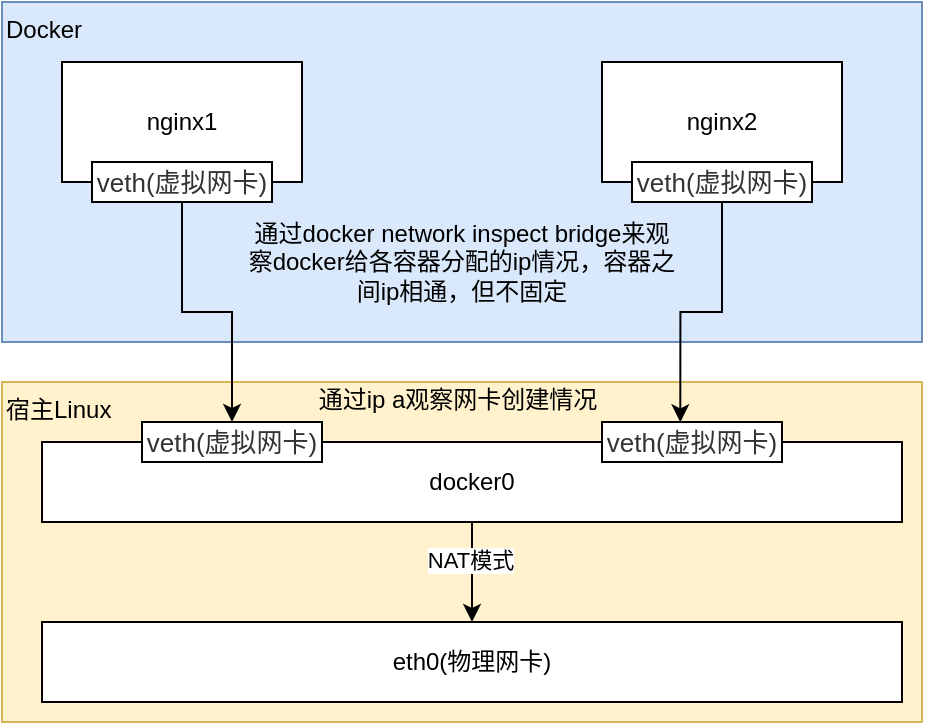 <mxfile version="17.4.2" type="device" pages="2"><diagram id="6vyELAbR3UHc6x94s2yi" name="网络模式"><mxGraphModel dx="1038" dy="649" grid="1" gridSize="10" guides="1" tooltips="1" connect="1" arrows="1" fold="1" page="1" pageScale="1" pageWidth="827" pageHeight="1169" math="0" shadow="0"><root><mxCell id="0"/><mxCell id="1" parent="0"/><mxCell id="XzGYa-LdEhnQLoKtVETb-1" value="Docker" style="rounded=0;whiteSpace=wrap;html=1;verticalAlign=top;align=left;fillColor=#dae8fc;strokeColor=#6c8ebf;" parent="1" vertex="1"><mxGeometry x="170" y="240" width="460" height="170" as="geometry"/></mxCell><mxCell id="XzGYa-LdEhnQLoKtVETb-2" value="宿主Linux" style="rounded=0;whiteSpace=wrap;html=1;verticalAlign=top;align=left;fillColor=#fff2cc;strokeColor=#d6b656;" parent="1" vertex="1"><mxGeometry x="170" y="430" width="460" height="170" as="geometry"/></mxCell><mxCell id="XzGYa-LdEhnQLoKtVETb-3" value="nginx1" style="rounded=0;whiteSpace=wrap;html=1;" parent="1" vertex="1"><mxGeometry x="200" y="270" width="120" height="60" as="geometry"/></mxCell><mxCell id="XzGYa-LdEhnQLoKtVETb-4" value="nginx2" style="rounded=0;whiteSpace=wrap;html=1;" parent="1" vertex="1"><mxGeometry x="470" y="270" width="120" height="60" as="geometry"/></mxCell><mxCell id="XzGYa-LdEhnQLoKtVETb-7" style="edgeStyle=orthogonalEdgeStyle;rounded=0;orthogonalLoop=1;jettySize=auto;html=1;exitX=0.5;exitY=1;exitDx=0;exitDy=0;entryX=0.5;entryY=0;entryDx=0;entryDy=0;" parent="1" source="XzGYa-LdEhnQLoKtVETb-5" target="XzGYa-LdEhnQLoKtVETb-6" edge="1"><mxGeometry relative="1" as="geometry"/></mxCell><mxCell id="XzGYa-LdEhnQLoKtVETb-8" value="NAT模式" style="edgeLabel;html=1;align=center;verticalAlign=middle;resizable=0;points=[];" parent="XzGYa-LdEhnQLoKtVETb-7" vertex="1" connectable="0"><mxGeometry x="-0.233" y="-1" relative="1" as="geometry"><mxPoint as="offset"/></mxGeometry></mxCell><mxCell id="XzGYa-LdEhnQLoKtVETb-5" value="docker0" style="rounded=0;whiteSpace=wrap;html=1;" parent="1" vertex="1"><mxGeometry x="190" y="460" width="430" height="40" as="geometry"/></mxCell><mxCell id="XzGYa-LdEhnQLoKtVETb-6" value="eth0(物理网卡)" style="rounded=0;whiteSpace=wrap;html=1;" parent="1" vertex="1"><mxGeometry x="190" y="550" width="430" height="40" as="geometry"/></mxCell><mxCell id="XzGYa-LdEhnQLoKtVETb-13" style="edgeStyle=orthogonalEdgeStyle;rounded=0;orthogonalLoop=1;jettySize=auto;html=1;exitX=0.5;exitY=1;exitDx=0;exitDy=0;entryX=0.5;entryY=0;entryDx=0;entryDy=0;" parent="1" source="XzGYa-LdEhnQLoKtVETb-9" target="XzGYa-LdEhnQLoKtVETb-10" edge="1"><mxGeometry relative="1" as="geometry"/></mxCell><mxCell id="XzGYa-LdEhnQLoKtVETb-9" value="&lt;div&gt;&lt;span style=&quot;font-size: 9.755pt ; color: rgb(51 , 51 , 51)&quot;&gt;veth(虚拟网卡)&lt;/span&gt;&lt;/div&gt;" style="rounded=0;whiteSpace=wrap;html=1;" parent="1" vertex="1"><mxGeometry x="215" y="320" width="90" height="20" as="geometry"/></mxCell><mxCell id="XzGYa-LdEhnQLoKtVETb-10" value="&lt;div&gt;&lt;span style=&quot;font-size: 9.755pt ; color: rgb(51 , 51 , 51)&quot;&gt;veth(虚拟网卡)&lt;/span&gt;&lt;/div&gt;" style="rounded=0;whiteSpace=wrap;html=1;" parent="1" vertex="1"><mxGeometry x="240" y="450" width="90" height="20" as="geometry"/></mxCell><mxCell id="XzGYa-LdEhnQLoKtVETb-11" value="&lt;div&gt;&lt;span style=&quot;font-size: 9.755pt ; color: rgb(51 , 51 , 51)&quot;&gt;veth(虚拟网卡)&lt;/span&gt;&lt;/div&gt;" style="rounded=0;whiteSpace=wrap;html=1;" parent="1" vertex="1"><mxGeometry x="470" y="450" width="90" height="20" as="geometry"/></mxCell><mxCell id="XzGYa-LdEhnQLoKtVETb-14" style="edgeStyle=orthogonalEdgeStyle;rounded=0;orthogonalLoop=1;jettySize=auto;html=1;exitX=0.5;exitY=1;exitDx=0;exitDy=0;entryX=0.435;entryY=0.007;entryDx=0;entryDy=0;entryPerimeter=0;" parent="1" source="XzGYa-LdEhnQLoKtVETb-12" target="XzGYa-LdEhnQLoKtVETb-11" edge="1"><mxGeometry relative="1" as="geometry"/></mxCell><mxCell id="XzGYa-LdEhnQLoKtVETb-12" value="&lt;div&gt;&lt;span style=&quot;font-size: 9.755pt ; color: rgb(51 , 51 , 51)&quot;&gt;veth(虚拟网卡)&lt;/span&gt;&lt;/div&gt;" style="rounded=0;whiteSpace=wrap;html=1;" parent="1" vertex="1"><mxGeometry x="485" y="320" width="90" height="20" as="geometry"/></mxCell><mxCell id="XzGYa-LdEhnQLoKtVETb-15" value="通过docker network inspect bridge来观察docker给各容器分配的ip情况，容器之间ip相通，但不固定" style="text;html=1;strokeColor=none;fillColor=none;align=center;verticalAlign=middle;whiteSpace=wrap;rounded=0;" parent="1" vertex="1"><mxGeometry x="290" y="350" width="220" height="40" as="geometry"/></mxCell><mxCell id="XzGYa-LdEhnQLoKtVETb-16" value="通过ip a观察网卡创建情况" style="text;html=1;strokeColor=none;fillColor=none;align=center;verticalAlign=middle;whiteSpace=wrap;rounded=0;" parent="1" vertex="1"><mxGeometry x="323" y="424" width="150" height="30" as="geometry"/></mxCell></root></mxGraphModel></diagram><diagram id="ltfWldoX2he3UoIereAe" name="挂载"><mxGraphModel dx="1038" dy="649" grid="1" gridSize="10" guides="1" tooltips="1" connect="1" arrows="1" fold="1" page="1" pageScale="1" pageWidth="827" pageHeight="1169" math="0" shadow="0"><root><mxCell id="0"/><mxCell id="1" parent="0"/><mxCell id="Ajb9FsfAbd9b7ex4pnxA-8" style="edgeStyle=orthogonalEdgeStyle;rounded=0;orthogonalLoop=1;jettySize=auto;html=1;exitX=0.5;exitY=1;exitDx=0;exitDy=0;entryX=0.25;entryY=0;entryDx=0;entryDy=0;" edge="1" parent="1" source="Ajb9FsfAbd9b7ex4pnxA-1" target="Ajb9FsfAbd9b7ex4pnxA-5"><mxGeometry relative="1" as="geometry"/></mxCell><mxCell id="Ajb9FsfAbd9b7ex4pnxA-1" value="nginx1" style="rounded=0;whiteSpace=wrap;html=1;fillColor=#dae8fc;strokeColor=#6c8ebf;" vertex="1" parent="1"><mxGeometry x="90" y="260" width="90" height="50" as="geometry"/></mxCell><mxCell id="Ajb9FsfAbd9b7ex4pnxA-9" style="edgeStyle=orthogonalEdgeStyle;rounded=0;orthogonalLoop=1;jettySize=auto;html=1;exitX=0.5;exitY=1;exitDx=0;exitDy=0;entryX=0.339;entryY=0.02;entryDx=0;entryDy=0;entryPerimeter=0;" edge="1" parent="1" source="Ajb9FsfAbd9b7ex4pnxA-2" target="Ajb9FsfAbd9b7ex4pnxA-5"><mxGeometry relative="1" as="geometry"/></mxCell><mxCell id="Ajb9FsfAbd9b7ex4pnxA-2" value="nginx2" style="rounded=0;whiteSpace=wrap;html=1;fillColor=#dae8fc;strokeColor=#6c8ebf;" vertex="1" parent="1"><mxGeometry x="240" y="260" width="90" height="50" as="geometry"/></mxCell><mxCell id="Ajb9FsfAbd9b7ex4pnxA-10" style="edgeStyle=orthogonalEdgeStyle;rounded=0;orthogonalLoop=1;jettySize=auto;html=1;exitX=0.5;exitY=1;exitDx=0;exitDy=0;entryX=0.641;entryY=-0.007;entryDx=0;entryDy=0;entryPerimeter=0;" edge="1" parent="1" source="Ajb9FsfAbd9b7ex4pnxA-3" target="Ajb9FsfAbd9b7ex4pnxA-5"><mxGeometry relative="1" as="geometry"/></mxCell><mxCell id="Ajb9FsfAbd9b7ex4pnxA-3" value="mysql1" style="rounded=0;whiteSpace=wrap;html=1;fillColor=#dae8fc;strokeColor=#6c8ebf;" vertex="1" parent="1"><mxGeometry x="430" y="260" width="90" height="50" as="geometry"/></mxCell><mxCell id="Ajb9FsfAbd9b7ex4pnxA-11" style="edgeStyle=orthogonalEdgeStyle;rounded=0;orthogonalLoop=1;jettySize=auto;html=1;exitX=0.5;exitY=1;exitDx=0;exitDy=0;entryX=0.772;entryY=0.033;entryDx=0;entryDy=0;entryPerimeter=0;" edge="1" parent="1" source="Ajb9FsfAbd9b7ex4pnxA-4" target="Ajb9FsfAbd9b7ex4pnxA-5"><mxGeometry relative="1" as="geometry"/></mxCell><mxCell id="Ajb9FsfAbd9b7ex4pnxA-4" value="mysql2" style="rounded=0;whiteSpace=wrap;html=1;fillColor=#dae8fc;strokeColor=#6c8ebf;" vertex="1" parent="1"><mxGeometry x="580" y="260" width="90" height="50" as="geometry"/></mxCell><mxCell id="Ajb9FsfAbd9b7ex4pnxA-5" value="数据卷容器" style="rounded=0;whiteSpace=wrap;html=1;fillColor=#fff2cc;strokeColor=#d6b656;" vertex="1" parent="1"><mxGeometry x="180" y="390" width="390" height="60" as="geometry"/></mxCell><mxCell id="Ajb9FsfAbd9b7ex4pnxA-6" value="宿主机目录" style="rounded=0;whiteSpace=wrap;html=1;" vertex="1" parent="1"><mxGeometry x="180" y="510" width="390" height="60" as="geometry"/></mxCell><mxCell id="Ajb9FsfAbd9b7ex4pnxA-7" value="" style="endArrow=classic;startArrow=classic;html=1;rounded=0;entryX=0.5;entryY=1;entryDx=0;entryDy=0;exitX=0.5;exitY=0;exitDx=0;exitDy=0;" edge="1" parent="1" source="Ajb9FsfAbd9b7ex4pnxA-6" target="Ajb9FsfAbd9b7ex4pnxA-5"><mxGeometry width="50" height="50" relative="1" as="geometry"><mxPoint x="700" y="580" as="sourcePoint"/><mxPoint x="750" y="530" as="targetPoint"/></mxGeometry></mxCell><mxCell id="Ajb9FsfAbd9b7ex4pnxA-12" value="已上四个容器共享数据卷容器的数据卷" style="text;html=1;strokeColor=none;fillColor=none;align=center;verticalAlign=middle;whiteSpace=wrap;rounded=0;" vertex="1" parent="1"><mxGeometry x="305" y="320" width="125" height="30" as="geometry"/></mxCell></root></mxGraphModel></diagram></mxfile>